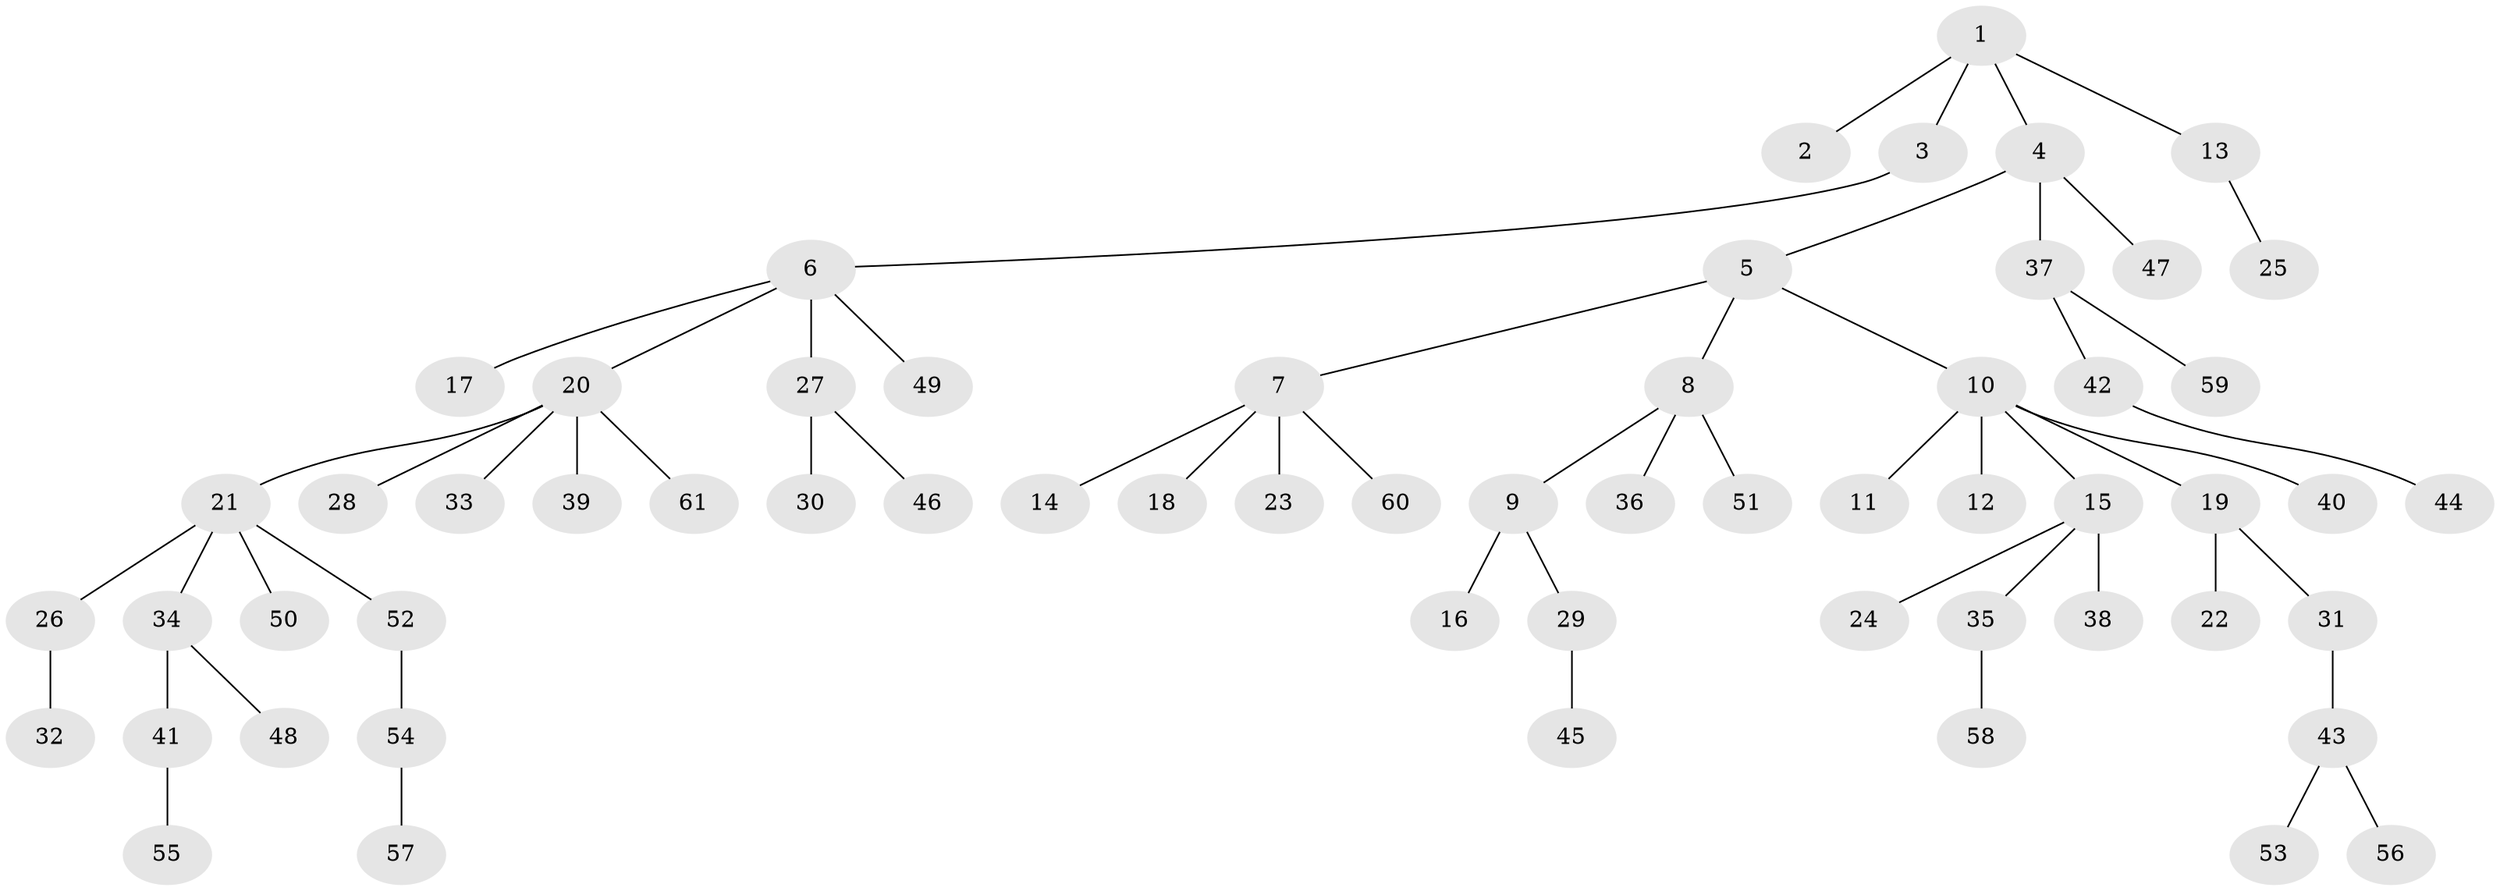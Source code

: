 // coarse degree distribution, {1: 0.7333333333333333, 5: 0.03333333333333333, 2: 0.2, 19: 0.03333333333333333}
// Generated by graph-tools (version 1.1) at 2025/56/03/04/25 21:56:03]
// undirected, 61 vertices, 60 edges
graph export_dot {
graph [start="1"]
  node [color=gray90,style=filled];
  1;
  2;
  3;
  4;
  5;
  6;
  7;
  8;
  9;
  10;
  11;
  12;
  13;
  14;
  15;
  16;
  17;
  18;
  19;
  20;
  21;
  22;
  23;
  24;
  25;
  26;
  27;
  28;
  29;
  30;
  31;
  32;
  33;
  34;
  35;
  36;
  37;
  38;
  39;
  40;
  41;
  42;
  43;
  44;
  45;
  46;
  47;
  48;
  49;
  50;
  51;
  52;
  53;
  54;
  55;
  56;
  57;
  58;
  59;
  60;
  61;
  1 -- 2;
  1 -- 3;
  1 -- 4;
  1 -- 13;
  3 -- 6;
  4 -- 5;
  4 -- 37;
  4 -- 47;
  5 -- 7;
  5 -- 8;
  5 -- 10;
  6 -- 17;
  6 -- 20;
  6 -- 27;
  6 -- 49;
  7 -- 14;
  7 -- 18;
  7 -- 23;
  7 -- 60;
  8 -- 9;
  8 -- 36;
  8 -- 51;
  9 -- 16;
  9 -- 29;
  10 -- 11;
  10 -- 12;
  10 -- 15;
  10 -- 19;
  10 -- 40;
  13 -- 25;
  15 -- 24;
  15 -- 35;
  15 -- 38;
  19 -- 22;
  19 -- 31;
  20 -- 21;
  20 -- 28;
  20 -- 33;
  20 -- 39;
  20 -- 61;
  21 -- 26;
  21 -- 34;
  21 -- 50;
  21 -- 52;
  26 -- 32;
  27 -- 30;
  27 -- 46;
  29 -- 45;
  31 -- 43;
  34 -- 41;
  34 -- 48;
  35 -- 58;
  37 -- 42;
  37 -- 59;
  41 -- 55;
  42 -- 44;
  43 -- 53;
  43 -- 56;
  52 -- 54;
  54 -- 57;
}
